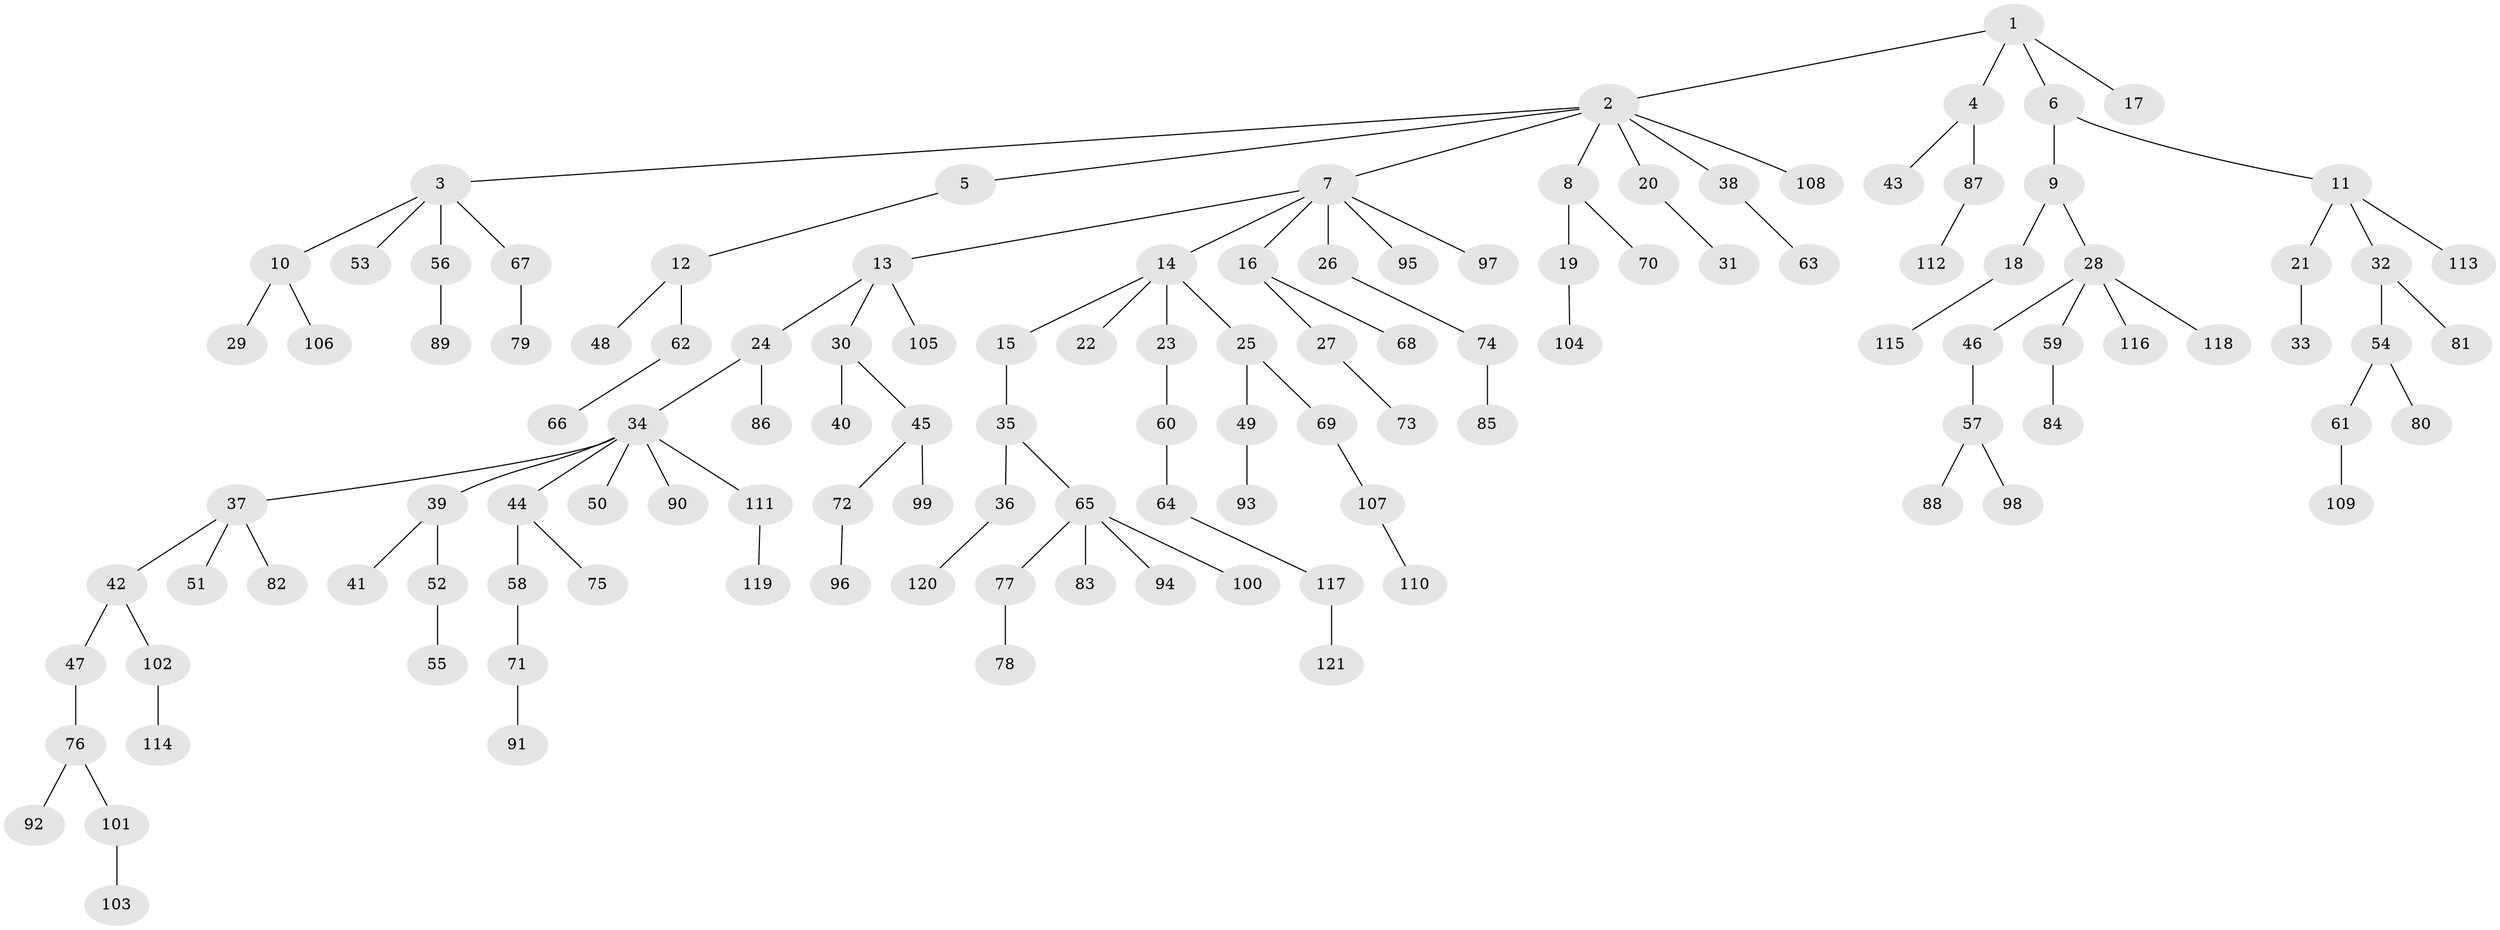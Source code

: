 // coarse degree distribution, {3: 0.16666666666666666, 8: 0.02564102564102564, 4: 0.05128205128205128, 6: 0.01282051282051282, 5: 0.02564102564102564, 2: 0.14102564102564102, 1: 0.5769230769230769}
// Generated by graph-tools (version 1.1) at 2025/42/03/06/25 10:42:05]
// undirected, 121 vertices, 120 edges
graph export_dot {
graph [start="1"]
  node [color=gray90,style=filled];
  1;
  2;
  3;
  4;
  5;
  6;
  7;
  8;
  9;
  10;
  11;
  12;
  13;
  14;
  15;
  16;
  17;
  18;
  19;
  20;
  21;
  22;
  23;
  24;
  25;
  26;
  27;
  28;
  29;
  30;
  31;
  32;
  33;
  34;
  35;
  36;
  37;
  38;
  39;
  40;
  41;
  42;
  43;
  44;
  45;
  46;
  47;
  48;
  49;
  50;
  51;
  52;
  53;
  54;
  55;
  56;
  57;
  58;
  59;
  60;
  61;
  62;
  63;
  64;
  65;
  66;
  67;
  68;
  69;
  70;
  71;
  72;
  73;
  74;
  75;
  76;
  77;
  78;
  79;
  80;
  81;
  82;
  83;
  84;
  85;
  86;
  87;
  88;
  89;
  90;
  91;
  92;
  93;
  94;
  95;
  96;
  97;
  98;
  99;
  100;
  101;
  102;
  103;
  104;
  105;
  106;
  107;
  108;
  109;
  110;
  111;
  112;
  113;
  114;
  115;
  116;
  117;
  118;
  119;
  120;
  121;
  1 -- 2;
  1 -- 4;
  1 -- 6;
  1 -- 17;
  2 -- 3;
  2 -- 5;
  2 -- 7;
  2 -- 8;
  2 -- 20;
  2 -- 38;
  2 -- 108;
  3 -- 10;
  3 -- 53;
  3 -- 56;
  3 -- 67;
  4 -- 43;
  4 -- 87;
  5 -- 12;
  6 -- 9;
  6 -- 11;
  7 -- 13;
  7 -- 14;
  7 -- 16;
  7 -- 26;
  7 -- 95;
  7 -- 97;
  8 -- 19;
  8 -- 70;
  9 -- 18;
  9 -- 28;
  10 -- 29;
  10 -- 106;
  11 -- 21;
  11 -- 32;
  11 -- 113;
  12 -- 48;
  12 -- 62;
  13 -- 24;
  13 -- 30;
  13 -- 105;
  14 -- 15;
  14 -- 22;
  14 -- 23;
  14 -- 25;
  15 -- 35;
  16 -- 27;
  16 -- 68;
  18 -- 115;
  19 -- 104;
  20 -- 31;
  21 -- 33;
  23 -- 60;
  24 -- 34;
  24 -- 86;
  25 -- 49;
  25 -- 69;
  26 -- 74;
  27 -- 73;
  28 -- 46;
  28 -- 59;
  28 -- 116;
  28 -- 118;
  30 -- 40;
  30 -- 45;
  32 -- 54;
  32 -- 81;
  34 -- 37;
  34 -- 39;
  34 -- 44;
  34 -- 50;
  34 -- 90;
  34 -- 111;
  35 -- 36;
  35 -- 65;
  36 -- 120;
  37 -- 42;
  37 -- 51;
  37 -- 82;
  38 -- 63;
  39 -- 41;
  39 -- 52;
  42 -- 47;
  42 -- 102;
  44 -- 58;
  44 -- 75;
  45 -- 72;
  45 -- 99;
  46 -- 57;
  47 -- 76;
  49 -- 93;
  52 -- 55;
  54 -- 61;
  54 -- 80;
  56 -- 89;
  57 -- 88;
  57 -- 98;
  58 -- 71;
  59 -- 84;
  60 -- 64;
  61 -- 109;
  62 -- 66;
  64 -- 117;
  65 -- 77;
  65 -- 83;
  65 -- 94;
  65 -- 100;
  67 -- 79;
  69 -- 107;
  71 -- 91;
  72 -- 96;
  74 -- 85;
  76 -- 92;
  76 -- 101;
  77 -- 78;
  87 -- 112;
  101 -- 103;
  102 -- 114;
  107 -- 110;
  111 -- 119;
  117 -- 121;
}
